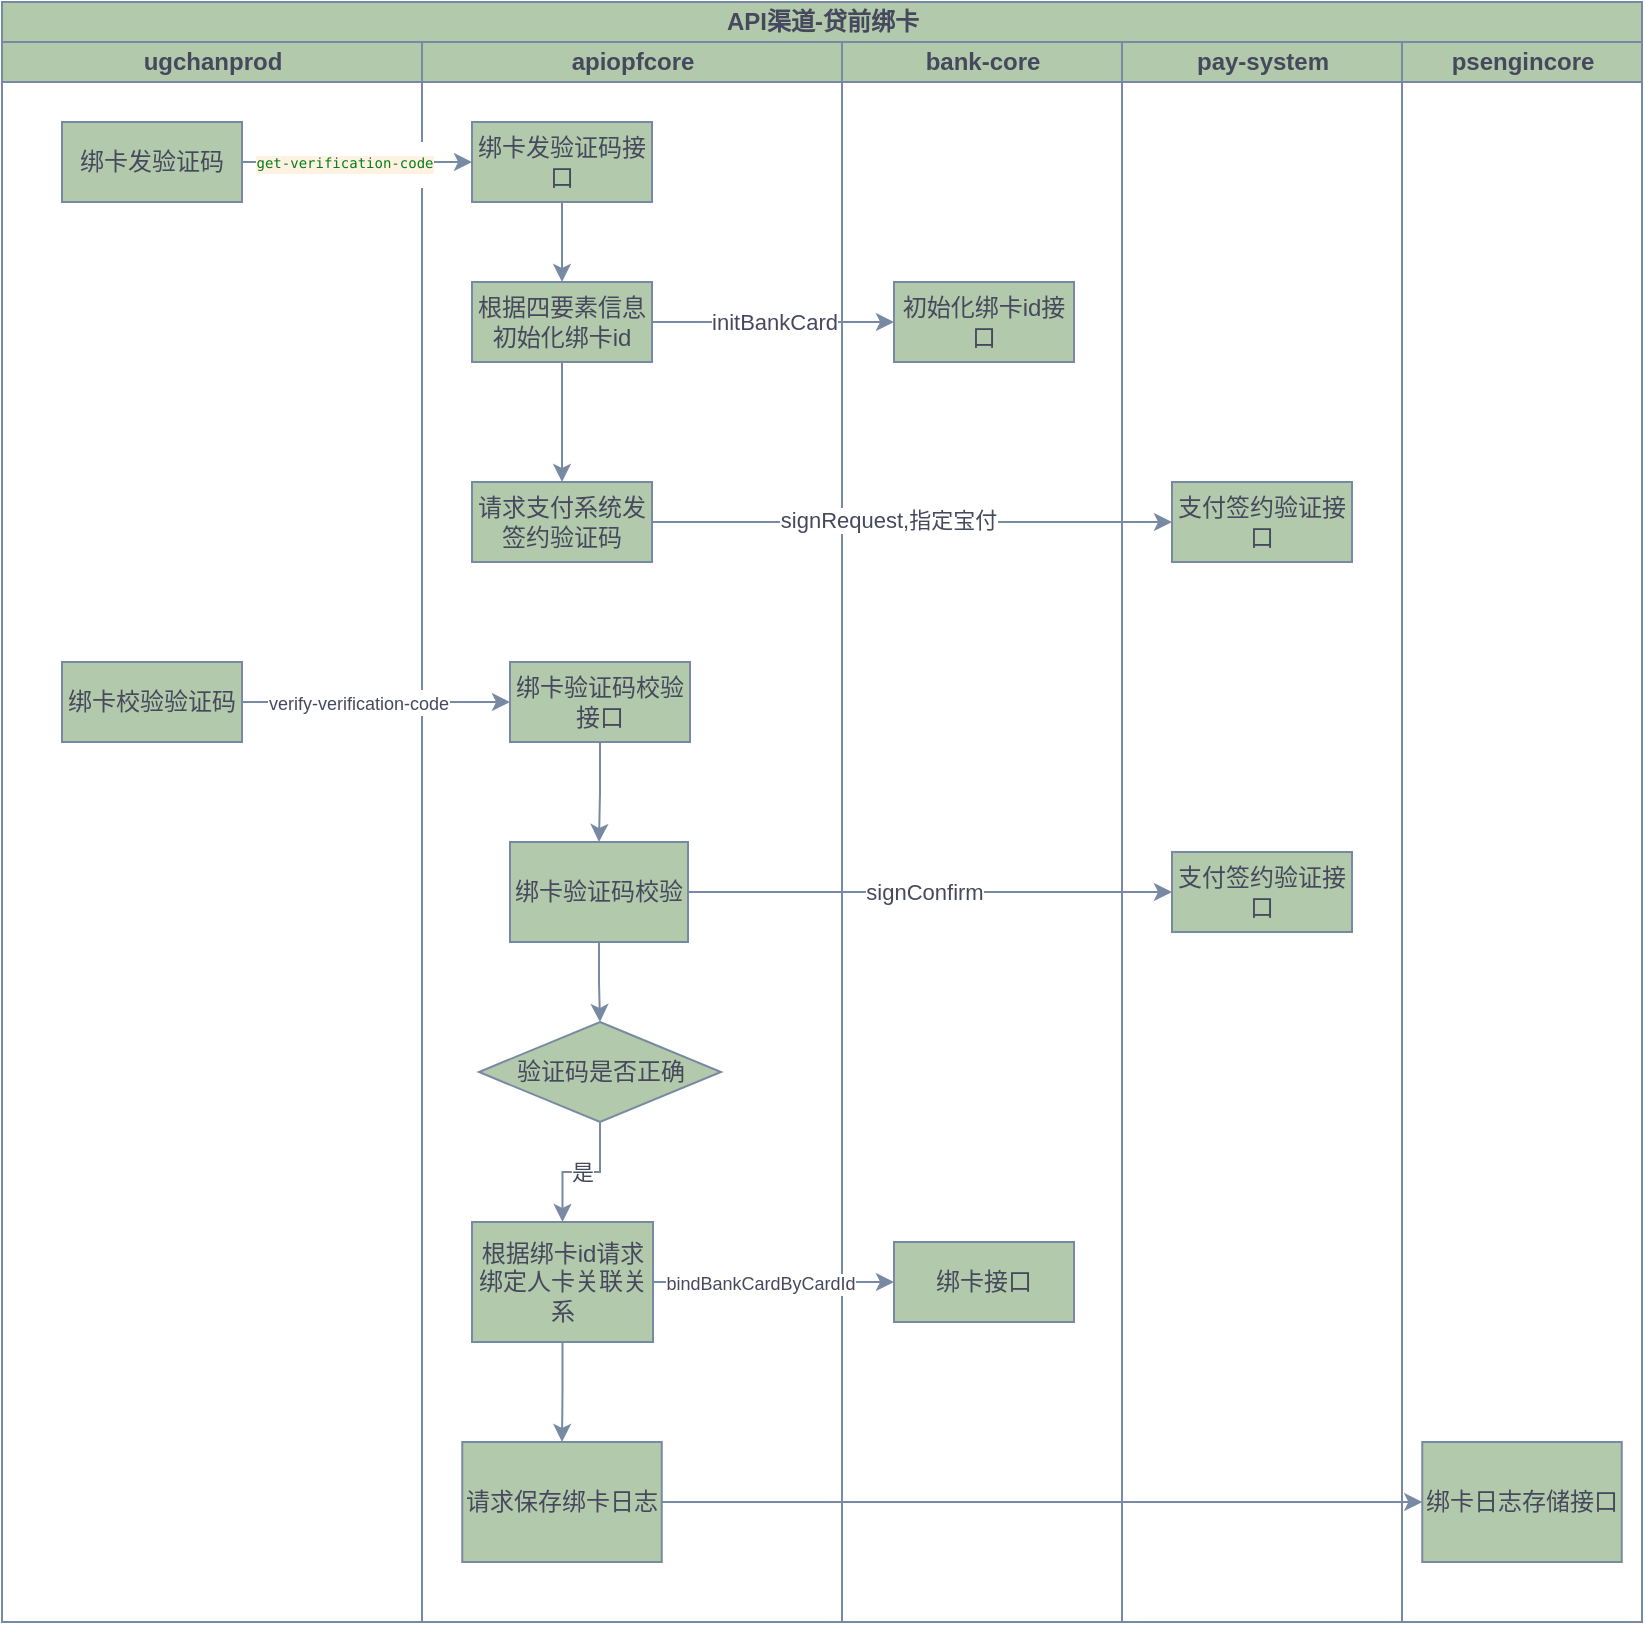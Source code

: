 <mxfile version="27.1.6">
  <diagram id="prtHgNgQTEPvFCAcTncT" name="Page-1">
    <mxGraphModel dx="978" dy="610" grid="1" gridSize="10" guides="1" tooltips="1" connect="1" arrows="1" fold="1" page="1" pageScale="1" pageWidth="827" pageHeight="1169" math="0" shadow="0">
      <root>
        <mxCell id="0" />
        <mxCell id="1" parent="0" />
        <mxCell id="zYVTBsQXzAoOFQJtITAH-1" value="API渠道-贷前绑卡" style="swimlane;childLayout=stackLayout;resizeParent=1;resizeParentMax=0;startSize=20;html=1;labelBackgroundColor=none;fillColor=#B2C9AB;strokeColor=#788AA3;fontColor=#46495D;" vertex="1" parent="1">
          <mxGeometry x="160" y="300" width="820" height="810" as="geometry" />
        </mxCell>
        <mxCell id="zYVTBsQXzAoOFQJtITAH-18" value="ugchanprod" style="swimlane;startSize=20;html=1;labelBackgroundColor=none;fillColor=#B2C9AB;strokeColor=#788AA3;fontColor=#46495D;" vertex="1" parent="zYVTBsQXzAoOFQJtITAH-1">
          <mxGeometry y="20" width="210" height="790" as="geometry" />
        </mxCell>
        <mxCell id="zYVTBsQXzAoOFQJtITAH-19" value="绑卡发验证码" style="rounded=0;whiteSpace=wrap;html=1;strokeColor=#788AA3;fontColor=#46495D;fillColor=#B2C9AB;" vertex="1" parent="zYVTBsQXzAoOFQJtITAH-18">
          <mxGeometry x="30" y="40" width="90" height="40" as="geometry" />
        </mxCell>
        <mxCell id="zYVTBsQXzAoOFQJtITAH-22" value="绑卡校验验证码" style="rounded=0;whiteSpace=wrap;html=1;strokeColor=#788AA3;fontColor=#46495D;fillColor=#B2C9AB;" vertex="1" parent="zYVTBsQXzAoOFQJtITAH-18">
          <mxGeometry x="30" y="310" width="90" height="40" as="geometry" />
        </mxCell>
        <mxCell id="zYVTBsQXzAoOFQJtITAH-2" value="apiopfcore" style="swimlane;startSize=20;html=1;labelBackgroundColor=none;fillColor=#B2C9AB;strokeColor=#788AA3;fontColor=#46495D;" vertex="1" parent="zYVTBsQXzAoOFQJtITAH-1">
          <mxGeometry x="210" y="20" width="210" height="790" as="geometry" />
        </mxCell>
        <mxCell id="zYVTBsQXzAoOFQJtITAH-8" value="" style="edgeStyle=orthogonalEdgeStyle;rounded=0;orthogonalLoop=1;jettySize=auto;html=1;strokeColor=#788AA3;fontColor=#46495D;fillColor=#B2C9AB;" edge="1" parent="zYVTBsQXzAoOFQJtITAH-2" source="zYVTBsQXzAoOFQJtITAH-6" target="zYVTBsQXzAoOFQJtITAH-7">
          <mxGeometry relative="1" as="geometry" />
        </mxCell>
        <mxCell id="zYVTBsQXzAoOFQJtITAH-6" value="绑卡发验证码接口" style="rounded=0;whiteSpace=wrap;html=1;strokeColor=#788AA3;fontColor=#46495D;fillColor=#B2C9AB;" vertex="1" parent="zYVTBsQXzAoOFQJtITAH-2">
          <mxGeometry x="25" y="40" width="90" height="40" as="geometry" />
        </mxCell>
        <mxCell id="zYVTBsQXzAoOFQJtITAH-14" value="" style="edgeStyle=orthogonalEdgeStyle;rounded=0;orthogonalLoop=1;jettySize=auto;html=1;strokeColor=#788AA3;fontColor=#46495D;fillColor=#B2C9AB;" edge="1" parent="zYVTBsQXzAoOFQJtITAH-2" source="zYVTBsQXzAoOFQJtITAH-7" target="zYVTBsQXzAoOFQJtITAH-13">
          <mxGeometry relative="1" as="geometry" />
        </mxCell>
        <mxCell id="zYVTBsQXzAoOFQJtITAH-7" value="&lt;div&gt;根据四要素信息&lt;/div&gt;初始化绑卡id" style="rounded=0;whiteSpace=wrap;html=1;strokeColor=#788AA3;fontColor=#46495D;fillColor=#B2C9AB;" vertex="1" parent="zYVTBsQXzAoOFQJtITAH-2">
          <mxGeometry x="25" y="120" width="90" height="40" as="geometry" />
        </mxCell>
        <mxCell id="zYVTBsQXzAoOFQJtITAH-13" value="&lt;div&gt;请求支付系统发签约验证码&lt;/div&gt;" style="rounded=0;whiteSpace=wrap;html=1;strokeColor=#788AA3;fontColor=#46495D;fillColor=#B2C9AB;" vertex="1" parent="zYVTBsQXzAoOFQJtITAH-2">
          <mxGeometry x="25" y="220" width="90" height="40" as="geometry" />
        </mxCell>
        <mxCell id="zYVTBsQXzAoOFQJtITAH-27" value="" style="edgeStyle=orthogonalEdgeStyle;rounded=0;orthogonalLoop=1;jettySize=auto;html=1;strokeColor=#788AA3;fontColor=#46495D;fillColor=#B2C9AB;" edge="1" parent="zYVTBsQXzAoOFQJtITAH-2" source="zYVTBsQXzAoOFQJtITAH-24" target="zYVTBsQXzAoOFQJtITAH-26">
          <mxGeometry relative="1" as="geometry" />
        </mxCell>
        <mxCell id="zYVTBsQXzAoOFQJtITAH-24" value="绑卡验证码校验接口" style="rounded=0;whiteSpace=wrap;html=1;strokeColor=#788AA3;fontColor=#46495D;fillColor=#B2C9AB;" vertex="1" parent="zYVTBsQXzAoOFQJtITAH-2">
          <mxGeometry x="44" y="310" width="90" height="40" as="geometry" />
        </mxCell>
        <mxCell id="zYVTBsQXzAoOFQJtITAH-32" value="" style="edgeStyle=orthogonalEdgeStyle;rounded=0;orthogonalLoop=1;jettySize=auto;html=1;strokeColor=#788AA3;fontColor=#46495D;fillColor=#B2C9AB;" edge="1" parent="zYVTBsQXzAoOFQJtITAH-2" source="zYVTBsQXzAoOFQJtITAH-26" target="zYVTBsQXzAoOFQJtITAH-31">
          <mxGeometry relative="1" as="geometry" />
        </mxCell>
        <mxCell id="zYVTBsQXzAoOFQJtITAH-26" value="绑卡验证码校验" style="whiteSpace=wrap;html=1;fillColor=#B2C9AB;strokeColor=#788AA3;fontColor=#46495D;rounded=0;" vertex="1" parent="zYVTBsQXzAoOFQJtITAH-2">
          <mxGeometry x="44" y="400" width="89" height="50" as="geometry" />
        </mxCell>
        <mxCell id="zYVTBsQXzAoOFQJtITAH-34" value="是" style="edgeStyle=orthogonalEdgeStyle;rounded=0;orthogonalLoop=1;jettySize=auto;html=1;strokeColor=#788AA3;fontColor=#46495D;fillColor=#B2C9AB;" edge="1" parent="zYVTBsQXzAoOFQJtITAH-2" source="zYVTBsQXzAoOFQJtITAH-31" target="zYVTBsQXzAoOFQJtITAH-33">
          <mxGeometry relative="1" as="geometry" />
        </mxCell>
        <mxCell id="zYVTBsQXzAoOFQJtITAH-31" value="验证码是否正确" style="rhombus;whiteSpace=wrap;html=1;fillColor=#B2C9AB;strokeColor=#788AA3;fontColor=#46495D;rounded=0;" vertex="1" parent="zYVTBsQXzAoOFQJtITAH-2">
          <mxGeometry x="28.5" y="490" width="121" height="50" as="geometry" />
        </mxCell>
        <mxCell id="zYVTBsQXzAoOFQJtITAH-41" value="" style="edgeStyle=orthogonalEdgeStyle;rounded=0;orthogonalLoop=1;jettySize=auto;html=1;strokeColor=#788AA3;fontColor=#46495D;fillColor=#B2C9AB;" edge="1" parent="zYVTBsQXzAoOFQJtITAH-2" source="zYVTBsQXzAoOFQJtITAH-33" target="zYVTBsQXzAoOFQJtITAH-40">
          <mxGeometry relative="1" as="geometry" />
        </mxCell>
        <mxCell id="zYVTBsQXzAoOFQJtITAH-33" value="根据绑卡id请求绑定人卡关联关系" style="whiteSpace=wrap;html=1;fillColor=#B2C9AB;strokeColor=#788AA3;fontColor=#46495D;rounded=0;" vertex="1" parent="zYVTBsQXzAoOFQJtITAH-2">
          <mxGeometry x="25" y="590" width="90.5" height="60" as="geometry" />
        </mxCell>
        <mxCell id="zYVTBsQXzAoOFQJtITAH-40" value="请求保存绑卡日志" style="whiteSpace=wrap;html=1;fillColor=#B2C9AB;strokeColor=#788AA3;fontColor=#46495D;rounded=0;" vertex="1" parent="zYVTBsQXzAoOFQJtITAH-2">
          <mxGeometry x="20.13" y="700" width="99.75" height="60" as="geometry" />
        </mxCell>
        <mxCell id="zYVTBsQXzAoOFQJtITAH-3" value="bank-core" style="swimlane;startSize=20;html=1;labelBackgroundColor=none;fillColor=#B2C9AB;strokeColor=#788AA3;fontColor=#46495D;" vertex="1" parent="zYVTBsQXzAoOFQJtITAH-1">
          <mxGeometry x="420" y="20" width="140" height="790" as="geometry" />
        </mxCell>
        <mxCell id="zYVTBsQXzAoOFQJtITAH-10" value="初始化绑卡id接口" style="rounded=0;whiteSpace=wrap;html=1;strokeColor=#788AA3;fontColor=#46495D;fillColor=#B2C9AB;" vertex="1" parent="zYVTBsQXzAoOFQJtITAH-3">
          <mxGeometry x="26" y="120" width="90" height="40" as="geometry" />
        </mxCell>
        <mxCell id="zYVTBsQXzAoOFQJtITAH-37" value="绑卡接口" style="rounded=0;whiteSpace=wrap;html=1;strokeColor=#788AA3;fontColor=#46495D;fillColor=#B2C9AB;" vertex="1" parent="zYVTBsQXzAoOFQJtITAH-3">
          <mxGeometry x="26" y="600" width="90" height="40" as="geometry" />
        </mxCell>
        <mxCell id="zYVTBsQXzAoOFQJtITAH-4" value="pay-system" style="swimlane;startSize=20;html=1;labelBackgroundColor=none;fillColor=#B2C9AB;strokeColor=#788AA3;fontColor=#46495D;" vertex="1" parent="zYVTBsQXzAoOFQJtITAH-1">
          <mxGeometry x="560" y="20" width="140" height="790" as="geometry" />
        </mxCell>
        <mxCell id="zYVTBsQXzAoOFQJtITAH-15" value="&lt;div&gt;支付签约验证接口&lt;/div&gt;" style="rounded=0;whiteSpace=wrap;html=1;strokeColor=#788AA3;fontColor=#46495D;fillColor=#B2C9AB;" vertex="1" parent="zYVTBsQXzAoOFQJtITAH-4">
          <mxGeometry x="25" y="220" width="90" height="40" as="geometry" />
        </mxCell>
        <mxCell id="zYVTBsQXzAoOFQJtITAH-29" value="&lt;div&gt;支付签约验证接口&lt;/div&gt;" style="rounded=0;whiteSpace=wrap;html=1;strokeColor=#788AA3;fontColor=#46495D;fillColor=#B2C9AB;" vertex="1" parent="zYVTBsQXzAoOFQJtITAH-4">
          <mxGeometry x="25" y="405" width="90" height="40" as="geometry" />
        </mxCell>
        <mxCell id="zYVTBsQXzAoOFQJtITAH-5" value="psengincore" style="swimlane;startSize=20;html=1;labelBackgroundColor=none;fillColor=#B2C9AB;strokeColor=#788AA3;fontColor=#46495D;" vertex="1" parent="zYVTBsQXzAoOFQJtITAH-1">
          <mxGeometry x="700" y="20" width="120" height="790" as="geometry" />
        </mxCell>
        <mxCell id="zYVTBsQXzAoOFQJtITAH-42" value="绑卡日志存储接口" style="whiteSpace=wrap;html=1;fillColor=#B2C9AB;strokeColor=#788AA3;fontColor=#46495D;rounded=0;" vertex="1" parent="zYVTBsQXzAoOFQJtITAH-5">
          <mxGeometry x="10.13" y="700" width="99.75" height="60" as="geometry" />
        </mxCell>
        <mxCell id="zYVTBsQXzAoOFQJtITAH-11" style="edgeStyle=orthogonalEdgeStyle;rounded=0;orthogonalLoop=1;jettySize=auto;html=1;entryX=0;entryY=0.5;entryDx=0;entryDy=0;strokeColor=#788AA3;fontColor=#46495D;fillColor=#B2C9AB;" edge="1" parent="zYVTBsQXzAoOFQJtITAH-1" source="zYVTBsQXzAoOFQJtITAH-7" target="zYVTBsQXzAoOFQJtITAH-10">
          <mxGeometry relative="1" as="geometry" />
        </mxCell>
        <mxCell id="zYVTBsQXzAoOFQJtITAH-12" value="initBankCard" style="edgeLabel;html=1;align=center;verticalAlign=middle;resizable=0;points=[];strokeColor=#788AA3;fontColor=#46495D;fillColor=#B2C9AB;" vertex="1" connectable="0" parent="zYVTBsQXzAoOFQJtITAH-11">
          <mxGeometry x="-0.183" y="1" relative="1" as="geometry">
            <mxPoint x="11" y="1" as="offset" />
          </mxGeometry>
        </mxCell>
        <mxCell id="zYVTBsQXzAoOFQJtITAH-16" style="edgeStyle=orthogonalEdgeStyle;rounded=0;orthogonalLoop=1;jettySize=auto;html=1;entryX=0;entryY=0.5;entryDx=0;entryDy=0;strokeColor=#788AA3;fontColor=#46495D;fillColor=#B2C9AB;" edge="1" parent="zYVTBsQXzAoOFQJtITAH-1" source="zYVTBsQXzAoOFQJtITAH-13" target="zYVTBsQXzAoOFQJtITAH-15">
          <mxGeometry relative="1" as="geometry" />
        </mxCell>
        <mxCell id="zYVTBsQXzAoOFQJtITAH-17" value="signRequest,指定宝付" style="edgeLabel;html=1;align=center;verticalAlign=middle;resizable=0;points=[];strokeColor=#788AA3;fontColor=#46495D;fillColor=#B2C9AB;" vertex="1" connectable="0" parent="zYVTBsQXzAoOFQJtITAH-16">
          <mxGeometry x="-0.091" y="1" relative="1" as="geometry">
            <mxPoint as="offset" />
          </mxGeometry>
        </mxCell>
        <mxCell id="zYVTBsQXzAoOFQJtITAH-20" style="edgeStyle=orthogonalEdgeStyle;rounded=0;orthogonalLoop=1;jettySize=auto;html=1;entryX=0;entryY=0.5;entryDx=0;entryDy=0;strokeColor=#788AA3;fontColor=#46495D;fillColor=#B2C9AB;" edge="1" parent="zYVTBsQXzAoOFQJtITAH-1" source="zYVTBsQXzAoOFQJtITAH-19" target="zYVTBsQXzAoOFQJtITAH-6">
          <mxGeometry relative="1" as="geometry" />
        </mxCell>
        <mxCell id="zYVTBsQXzAoOFQJtITAH-21" value="&lt;div style=&quot;background-color:#fff2e2;color:#080808&quot;&gt;&lt;pre style=&quot;font-family: &amp;quot;JetBrains Mono&amp;quot;, monospace;&quot;&gt;&lt;span style=&quot;color:#067d17;&quot;&gt;get-verification-code&lt;/span&gt;&lt;/pre&gt;&lt;/div&gt;" style="edgeLabel;html=1;align=center;verticalAlign=middle;resizable=0;points=[];strokeColor=#788AA3;fontColor=#46495D;fillColor=#B2C9AB;fontSize=7;" vertex="1" connectable="0" parent="zYVTBsQXzAoOFQJtITAH-20">
          <mxGeometry x="-0.116" y="-1" relative="1" as="geometry">
            <mxPoint as="offset" />
          </mxGeometry>
        </mxCell>
        <mxCell id="zYVTBsQXzAoOFQJtITAH-23" style="edgeStyle=orthogonalEdgeStyle;rounded=0;orthogonalLoop=1;jettySize=auto;html=1;strokeColor=#788AA3;fontColor=#46495D;fillColor=#B2C9AB;entryX=0;entryY=0.5;entryDx=0;entryDy=0;" edge="1" parent="zYVTBsQXzAoOFQJtITAH-1" source="zYVTBsQXzAoOFQJtITAH-22" target="zYVTBsQXzAoOFQJtITAH-24">
          <mxGeometry relative="1" as="geometry">
            <mxPoint x="230" y="350" as="targetPoint" />
          </mxGeometry>
        </mxCell>
        <mxCell id="zYVTBsQXzAoOFQJtITAH-25" value="&lt;font style=&quot;font-size: 9px;&quot;&gt;verify-verification-code&lt;/font&gt;" style="edgeLabel;html=1;align=center;verticalAlign=middle;resizable=0;points=[];strokeColor=#788AA3;fontColor=#46495D;fillColor=#B2C9AB;" vertex="1" connectable="0" parent="zYVTBsQXzAoOFQJtITAH-23">
          <mxGeometry x="-0.205" y="2" relative="1" as="geometry">
            <mxPoint x="4" y="2" as="offset" />
          </mxGeometry>
        </mxCell>
        <mxCell id="zYVTBsQXzAoOFQJtITAH-28" style="edgeStyle=orthogonalEdgeStyle;rounded=0;orthogonalLoop=1;jettySize=auto;html=1;strokeColor=#788AA3;fontColor=#46495D;fillColor=#B2C9AB;entryX=0;entryY=0.5;entryDx=0;entryDy=0;" edge="1" parent="zYVTBsQXzAoOFQJtITAH-1" source="zYVTBsQXzAoOFQJtITAH-26" target="zYVTBsQXzAoOFQJtITAH-29">
          <mxGeometry relative="1" as="geometry">
            <mxPoint x="580" y="445" as="targetPoint" />
          </mxGeometry>
        </mxCell>
        <mxCell id="zYVTBsQXzAoOFQJtITAH-30" value="signConfirm" style="edgeLabel;html=1;align=center;verticalAlign=middle;resizable=0;points=[];strokeColor=#788AA3;fontColor=#46495D;fillColor=#B2C9AB;" vertex="1" connectable="0" parent="zYVTBsQXzAoOFQJtITAH-28">
          <mxGeometry x="-0.024" relative="1" as="geometry">
            <mxPoint as="offset" />
          </mxGeometry>
        </mxCell>
        <mxCell id="zYVTBsQXzAoOFQJtITAH-38" style="edgeStyle=orthogonalEdgeStyle;rounded=0;orthogonalLoop=1;jettySize=auto;html=1;entryX=0;entryY=0.5;entryDx=0;entryDy=0;strokeColor=#788AA3;fontColor=#46495D;fillColor=#B2C9AB;" edge="1" parent="zYVTBsQXzAoOFQJtITAH-1" source="zYVTBsQXzAoOFQJtITAH-33" target="zYVTBsQXzAoOFQJtITAH-37">
          <mxGeometry relative="1" as="geometry" />
        </mxCell>
        <mxCell id="zYVTBsQXzAoOFQJtITAH-39" value="bindBankCardByCardId" style="edgeLabel;html=1;align=center;verticalAlign=middle;resizable=0;points=[];strokeColor=#788AA3;fontColor=#46495D;fillColor=#B2C9AB;fontSize=9;" vertex="1" connectable="0" parent="zYVTBsQXzAoOFQJtITAH-38">
          <mxGeometry x="-0.115" y="-1" relative="1" as="geometry">
            <mxPoint as="offset" />
          </mxGeometry>
        </mxCell>
        <mxCell id="zYVTBsQXzAoOFQJtITAH-43" style="edgeStyle=orthogonalEdgeStyle;rounded=0;orthogonalLoop=1;jettySize=auto;html=1;strokeColor=#788AA3;fontColor=#46495D;fillColor=#B2C9AB;" edge="1" parent="zYVTBsQXzAoOFQJtITAH-1" source="zYVTBsQXzAoOFQJtITAH-40" target="zYVTBsQXzAoOFQJtITAH-42">
          <mxGeometry relative="1" as="geometry" />
        </mxCell>
      </root>
    </mxGraphModel>
  </diagram>
</mxfile>
